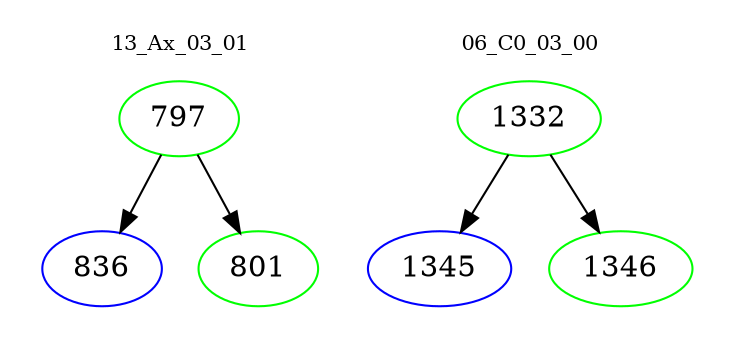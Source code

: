 digraph{
subgraph cluster_0 {
color = white
label = "13_Ax_03_01";
fontsize=10;
T0_797 [label="797", color="green"]
T0_797 -> T0_836 [color="black"]
T0_836 [label="836", color="blue"]
T0_797 -> T0_801 [color="black"]
T0_801 [label="801", color="green"]
}
subgraph cluster_1 {
color = white
label = "06_C0_03_00";
fontsize=10;
T1_1332 [label="1332", color="green"]
T1_1332 -> T1_1345 [color="black"]
T1_1345 [label="1345", color="blue"]
T1_1332 -> T1_1346 [color="black"]
T1_1346 [label="1346", color="green"]
}
}
